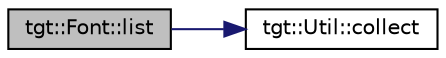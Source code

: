 digraph "tgt::Font::list"
{
 // LATEX_PDF_SIZE
  edge [fontname="Helvetica",fontsize="10",labelfontname="Helvetica",labelfontsize="10"];
  node [fontname="Helvetica",fontsize="10",shape=record];
  rankdir="LR";
  Node1 [label="tgt::Font::list",height=0.2,width=0.4,color="black", fillcolor="grey75", style="filled", fontcolor="black",tooltip=" "];
  Node1 -> Node2 [color="midnightblue",fontsize="10",style="solid",fontname="Helvetica"];
  Node2 [label="tgt::Util::collect",height=0.2,width=0.4,color="black", fillcolor="white", style="filled",URL="$dd/d64/namespacetgt_1_1_util.html#a8e34700321fb522ce10c43d97b3defb1",tooltip=" "];
}
